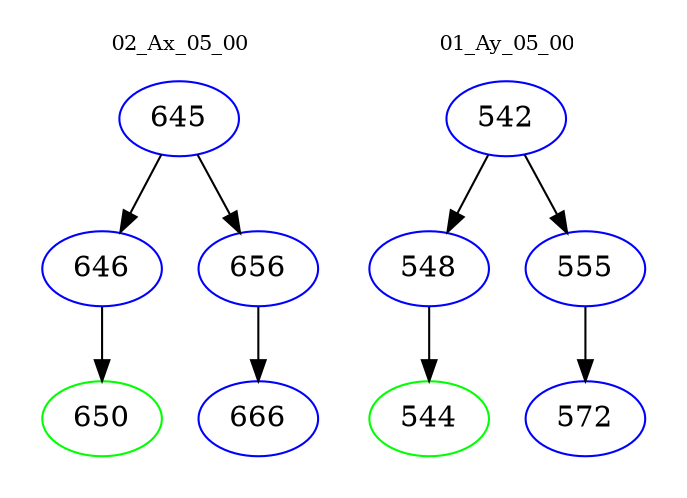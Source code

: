 digraph{
subgraph cluster_0 {
color = white
label = "02_Ax_05_00";
fontsize=10;
T0_645 [label="645", color="blue"]
T0_645 -> T0_646 [color="black"]
T0_646 [label="646", color="blue"]
T0_646 -> T0_650 [color="black"]
T0_650 [label="650", color="green"]
T0_645 -> T0_656 [color="black"]
T0_656 [label="656", color="blue"]
T0_656 -> T0_666 [color="black"]
T0_666 [label="666", color="blue"]
}
subgraph cluster_1 {
color = white
label = "01_Ay_05_00";
fontsize=10;
T1_542 [label="542", color="blue"]
T1_542 -> T1_548 [color="black"]
T1_548 [label="548", color="blue"]
T1_548 -> T1_544 [color="black"]
T1_544 [label="544", color="green"]
T1_542 -> T1_555 [color="black"]
T1_555 [label="555", color="blue"]
T1_555 -> T1_572 [color="black"]
T1_572 [label="572", color="blue"]
}
}

